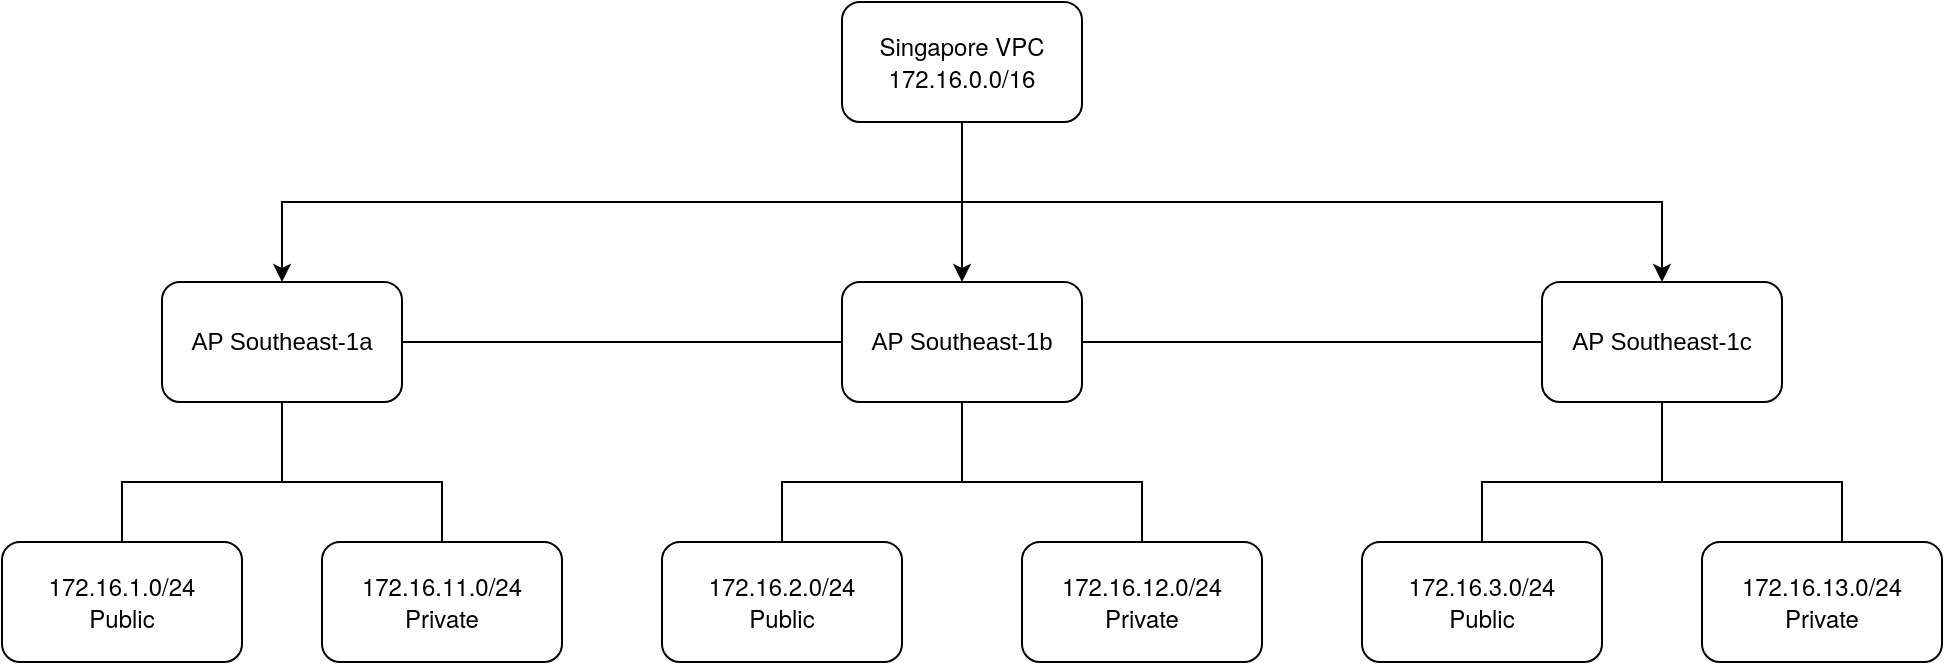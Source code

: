 <mxfile version="24.7.17">
  <diagram name="Page-1" id="T-ofzDHKvPzhHvoBhTUB">
    <mxGraphModel dx="1972" dy="726" grid="0" gridSize="10" guides="1" tooltips="1" connect="1" arrows="1" fold="1" page="1" pageScale="1" pageWidth="850" pageHeight="1100" math="0" shadow="0">
      <root>
        <mxCell id="0" />
        <mxCell id="1" parent="0" />
        <mxCell id="pupxq40IHyZ5BC3JxZAa-3" value="" style="edgeStyle=orthogonalEdgeStyle;rounded=0;orthogonalLoop=1;jettySize=auto;html=1;" edge="1" parent="1" source="pupxq40IHyZ5BC3JxZAa-1" target="pupxq40IHyZ5BC3JxZAa-2">
          <mxGeometry relative="1" as="geometry" />
        </mxCell>
        <mxCell id="pupxq40IHyZ5BC3JxZAa-4" value="" style="rounded=0;orthogonalLoop=1;jettySize=auto;html=1;entryX=0.5;entryY=0;entryDx=0;entryDy=0;" edge="1" parent="1" target="pupxq40IHyZ5BC3JxZAa-5">
          <mxGeometry relative="1" as="geometry">
            <mxPoint x="340" y="160" as="sourcePoint" />
            <Array as="points">
              <mxPoint x="690" y="160" />
            </Array>
          </mxGeometry>
        </mxCell>
        <mxCell id="pupxq40IHyZ5BC3JxZAa-1" value="&lt;div&gt;&lt;span style=&quot;font-family: &amp;quot;Amazon Ember&amp;quot;, &amp;quot;Helvetica Neue&amp;quot;, Roboto, Arial, sans-serif; text-align: start; text-wrap: nowrap;&quot;&gt;Singapore VPC&lt;/span&gt;&lt;/div&gt;&lt;span style=&quot;font-family: &amp;quot;Amazon Ember&amp;quot;, &amp;quot;Helvetica Neue&amp;quot;, Roboto, Arial, sans-serif; text-align: start; text-wrap: nowrap;&quot;&gt;172.16.0.0/16&lt;/span&gt;" style="rounded=1;whiteSpace=wrap;html=1;" vertex="1" parent="1">
          <mxGeometry x="280" y="60" width="120" height="60" as="geometry" />
        </mxCell>
        <mxCell id="pupxq40IHyZ5BC3JxZAa-6" value="" style="edgeStyle=orthogonalEdgeStyle;rounded=0;orthogonalLoop=1;jettySize=auto;html=1;endArrow=none;endFill=0;" edge="1" parent="1" source="pupxq40IHyZ5BC3JxZAa-2" target="pupxq40IHyZ5BC3JxZAa-5">
          <mxGeometry relative="1" as="geometry" />
        </mxCell>
        <mxCell id="pupxq40IHyZ5BC3JxZAa-8" value="" style="edgeStyle=orthogonalEdgeStyle;rounded=0;orthogonalLoop=1;jettySize=auto;html=1;endArrow=none;endFill=0;" edge="1" parent="1" source="pupxq40IHyZ5BC3JxZAa-2" target="pupxq40IHyZ5BC3JxZAa-7">
          <mxGeometry relative="1" as="geometry" />
        </mxCell>
        <mxCell id="pupxq40IHyZ5BC3JxZAa-26" value="" style="edgeStyle=none;rounded=0;orthogonalLoop=1;jettySize=auto;html=1;endArrow=none;endFill=0;exitX=0.5;exitY=1;exitDx=0;exitDy=0;" edge="1" parent="1" source="pupxq40IHyZ5BC3JxZAa-2">
          <mxGeometry relative="1" as="geometry">
            <mxPoint x="340" y="270" as="sourcePoint" />
            <mxPoint x="340" y="300" as="targetPoint" />
          </mxGeometry>
        </mxCell>
        <mxCell id="pupxq40IHyZ5BC3JxZAa-2" value="AP Southeast-1b" style="whiteSpace=wrap;html=1;rounded=1;" vertex="1" parent="1">
          <mxGeometry x="280" y="200" width="120" height="60" as="geometry" />
        </mxCell>
        <mxCell id="pupxq40IHyZ5BC3JxZAa-36" value="" style="edgeStyle=none;rounded=0;orthogonalLoop=1;jettySize=auto;html=1;endArrow=none;endFill=0;" edge="1" parent="1" source="pupxq40IHyZ5BC3JxZAa-5">
          <mxGeometry relative="1" as="geometry">
            <mxPoint x="690" y="300" as="targetPoint" />
          </mxGeometry>
        </mxCell>
        <mxCell id="pupxq40IHyZ5BC3JxZAa-38" style="edgeStyle=none;rounded=0;orthogonalLoop=1;jettySize=auto;html=1;endArrow=none;endFill=0;" edge="1" parent="1">
          <mxGeometry relative="1" as="geometry">
            <mxPoint x="780" y="330" as="targetPoint" />
            <mxPoint x="690" y="300" as="sourcePoint" />
            <Array as="points">
              <mxPoint x="780" y="300" />
            </Array>
          </mxGeometry>
        </mxCell>
        <mxCell id="pupxq40IHyZ5BC3JxZAa-5" value="AP Southeast-1c" style="whiteSpace=wrap;html=1;rounded=1;" vertex="1" parent="1">
          <mxGeometry x="630" y="200" width="120" height="60" as="geometry" />
        </mxCell>
        <mxCell id="pupxq40IHyZ5BC3JxZAa-10" value="" style="edgeStyle=orthogonalEdgeStyle;rounded=0;orthogonalLoop=1;jettySize=auto;html=1;endArrow=none;endFill=0;entryX=0.5;entryY=0;entryDx=0;entryDy=0;" edge="1" parent="1" source="pupxq40IHyZ5BC3JxZAa-7" target="pupxq40IHyZ5BC3JxZAa-11">
          <mxGeometry relative="1" as="geometry">
            <mxPoint x="-80" y="310" as="targetPoint" />
            <Array as="points">
              <mxPoint y="300" />
              <mxPoint x="-80" y="300" />
            </Array>
          </mxGeometry>
        </mxCell>
        <mxCell id="pupxq40IHyZ5BC3JxZAa-7" value="AP Southeast-1a" style="whiteSpace=wrap;html=1;rounded=1;" vertex="1" parent="1">
          <mxGeometry x="-60" y="200" width="120" height="60" as="geometry" />
        </mxCell>
        <mxCell id="pupxq40IHyZ5BC3JxZAa-11" value="&lt;span style=&quot;font-family: &amp;quot;Amazon Ember&amp;quot;, &amp;quot;Helvetica Neue&amp;quot;, Roboto, Arial, sans-serif; text-align: start; text-wrap: nowrap;&quot;&gt;172.16.1.0/24&lt;/span&gt;&lt;div&gt;&lt;span style=&quot;font-family: &amp;quot;Amazon Ember&amp;quot;, &amp;quot;Helvetica Neue&amp;quot;, Roboto, Arial, sans-serif; text-align: start; text-wrap: nowrap;&quot;&gt;Public&lt;/span&gt;&lt;/div&gt;" style="whiteSpace=wrap;html=1;rounded=1;" vertex="1" parent="1">
          <mxGeometry x="-140" y="330" width="120" height="60" as="geometry" />
        </mxCell>
        <mxCell id="pupxq40IHyZ5BC3JxZAa-21" value="" style="rounded=0;orthogonalLoop=1;jettySize=auto;html=1;entryX=0.5;entryY=0;entryDx=0;entryDy=0;" edge="1" parent="1" target="pupxq40IHyZ5BC3JxZAa-7">
          <mxGeometry relative="1" as="geometry">
            <mxPoint x="340" y="160" as="sourcePoint" />
            <mxPoint x="-10" y="50" as="targetPoint" />
            <Array as="points">
              <mxPoint y="160" />
            </Array>
          </mxGeometry>
        </mxCell>
        <mxCell id="pupxq40IHyZ5BC3JxZAa-23" value="&lt;span style=&quot;font-family: &amp;quot;Amazon Ember&amp;quot;, &amp;quot;Helvetica Neue&amp;quot;, Roboto, Arial, sans-serif; text-align: start; text-wrap: nowrap;&quot;&gt;172.16.11.0/24&lt;/span&gt;&lt;div&gt;&lt;span style=&quot;font-family: &amp;quot;Amazon Ember&amp;quot;, &amp;quot;Helvetica Neue&amp;quot;, Roboto, Arial, sans-serif; text-align: start; text-wrap: nowrap;&quot;&gt;Private&lt;/span&gt;&lt;/div&gt;" style="whiteSpace=wrap;html=1;rounded=1;" vertex="1" parent="1">
          <mxGeometry x="20" y="330" width="120" height="60" as="geometry" />
        </mxCell>
        <mxCell id="pupxq40IHyZ5BC3JxZAa-27" value="&lt;span style=&quot;font-family: &amp;quot;Amazon Ember&amp;quot;, &amp;quot;Helvetica Neue&amp;quot;, Roboto, Arial, sans-serif; text-align: start; text-wrap: nowrap;&quot;&gt;172.16.2.0/24&lt;/span&gt;&lt;div&gt;&lt;span style=&quot;font-family: &amp;quot;Amazon Ember&amp;quot;, &amp;quot;Helvetica Neue&amp;quot;, Roboto, Arial, sans-serif; text-align: start; text-wrap: nowrap;&quot;&gt;Public&lt;/span&gt;&lt;/div&gt;" style="whiteSpace=wrap;html=1;rounded=1;fillColor=none;" vertex="1" parent="1">
          <mxGeometry x="190" y="330" width="120" height="60" as="geometry" />
        </mxCell>
        <mxCell id="pupxq40IHyZ5BC3JxZAa-29" value="&lt;span style=&quot;font-family: &amp;quot;Amazon Ember&amp;quot;, &amp;quot;Helvetica Neue&amp;quot;, Roboto, Arial, sans-serif; text-align: start; text-wrap: nowrap;&quot;&gt;172.16.12.0/24&lt;/span&gt;&lt;div&gt;&lt;span style=&quot;font-family: &amp;quot;Amazon Ember&amp;quot;, &amp;quot;Helvetica Neue&amp;quot;, Roboto, Arial, sans-serif; text-align: start; text-wrap: nowrap;&quot;&gt;Private&lt;/span&gt;&lt;/div&gt;" style="whiteSpace=wrap;html=1;rounded=1;fillColor=none;" vertex="1" parent="1">
          <mxGeometry x="370" y="330" width="120" height="60" as="geometry" />
        </mxCell>
        <mxCell id="pupxq40IHyZ5BC3JxZAa-39" value="" style="edgeStyle=none;rounded=0;orthogonalLoop=1;jettySize=auto;html=1;endArrow=none;endFill=0;entryX=0.5;entryY=0;entryDx=0;entryDy=0;" edge="1" parent="1" target="pupxq40IHyZ5BC3JxZAa-29">
          <mxGeometry relative="1" as="geometry">
            <mxPoint x="340" y="300" as="sourcePoint" />
            <mxPoint x="350" y="340" as="targetPoint" />
            <Array as="points">
              <mxPoint x="430" y="300" />
            </Array>
          </mxGeometry>
        </mxCell>
        <mxCell id="pupxq40IHyZ5BC3JxZAa-40" value="" style="edgeStyle=none;rounded=0;orthogonalLoop=1;jettySize=auto;html=1;endArrow=none;endFill=0;exitX=0.5;exitY=0;exitDx=0;exitDy=0;" edge="1" parent="1" source="pupxq40IHyZ5BC3JxZAa-27">
          <mxGeometry relative="1" as="geometry">
            <mxPoint x="110" y="270" as="sourcePoint" />
            <mxPoint x="340" y="300" as="targetPoint" />
            <Array as="points">
              <mxPoint x="250" y="300" />
            </Array>
          </mxGeometry>
        </mxCell>
        <mxCell id="pupxq40IHyZ5BC3JxZAa-42" value="" style="edgeStyle=none;rounded=0;orthogonalLoop=1;jettySize=auto;html=1;endArrow=none;endFill=0;entryX=0.5;entryY=0;entryDx=0;entryDy=0;" edge="1" parent="1" target="pupxq40IHyZ5BC3JxZAa-23">
          <mxGeometry relative="1" as="geometry">
            <mxPoint y="300" as="sourcePoint" />
            <mxPoint y="329" as="targetPoint" />
            <Array as="points">
              <mxPoint x="80" y="300" />
            </Array>
          </mxGeometry>
        </mxCell>
        <mxCell id="pupxq40IHyZ5BC3JxZAa-43" value="" style="edgeStyle=none;rounded=0;orthogonalLoop=1;jettySize=auto;html=1;endArrow=none;endFill=0;exitX=0.5;exitY=0;exitDx=0;exitDy=0;" edge="1" parent="1" source="pupxq40IHyZ5BC3JxZAa-46">
          <mxGeometry relative="1" as="geometry">
            <mxPoint x="580" y="330" as="sourcePoint" />
            <mxPoint x="690" y="300" as="targetPoint" />
            <Array as="points">
              <mxPoint x="600" y="300" />
            </Array>
          </mxGeometry>
        </mxCell>
        <mxCell id="pupxq40IHyZ5BC3JxZAa-46" value="&lt;span style=&quot;font-family: &amp;quot;Amazon Ember&amp;quot;, &amp;quot;Helvetica Neue&amp;quot;, Roboto, Arial, sans-serif; text-align: start; text-wrap: nowrap;&quot;&gt;172.16.3.0/24&lt;/span&gt;&lt;div&gt;&lt;span style=&quot;font-family: &amp;quot;Amazon Ember&amp;quot;, &amp;quot;Helvetica Neue&amp;quot;, Roboto, Arial, sans-serif; text-align: start; text-wrap: nowrap;&quot;&gt;Public&lt;/span&gt;&lt;/div&gt;" style="whiteSpace=wrap;html=1;rounded=1;fillColor=none;" vertex="1" parent="1">
          <mxGeometry x="540" y="330" width="120" height="60" as="geometry" />
        </mxCell>
        <mxCell id="pupxq40IHyZ5BC3JxZAa-48" value="&lt;span style=&quot;font-family: &amp;quot;Amazon Ember&amp;quot;, &amp;quot;Helvetica Neue&amp;quot;, Roboto, Arial, sans-serif; text-align: start; text-wrap: nowrap;&quot;&gt;172.16.13.0/24&lt;/span&gt;&lt;div&gt;&lt;span style=&quot;font-family: &amp;quot;Amazon Ember&amp;quot;, &amp;quot;Helvetica Neue&amp;quot;, Roboto, Arial, sans-serif; text-align: start; text-wrap: nowrap;&quot;&gt;Private&lt;/span&gt;&lt;/div&gt;" style="whiteSpace=wrap;html=1;rounded=1;fillColor=none;" vertex="1" parent="1">
          <mxGeometry x="710" y="330" width="120" height="60" as="geometry" />
        </mxCell>
      </root>
    </mxGraphModel>
  </diagram>
</mxfile>
